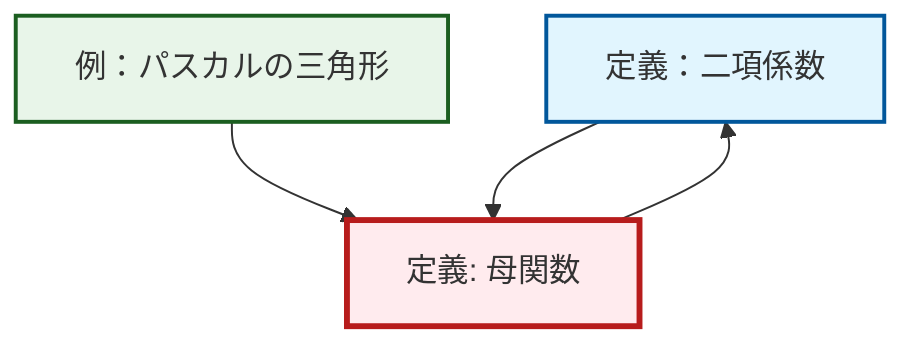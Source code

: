 graph TD
    classDef definition fill:#e1f5fe,stroke:#01579b,stroke-width:2px
    classDef theorem fill:#f3e5f5,stroke:#4a148c,stroke-width:2px
    classDef axiom fill:#fff3e0,stroke:#e65100,stroke-width:2px
    classDef example fill:#e8f5e9,stroke:#1b5e20,stroke-width:2px
    classDef current fill:#ffebee,stroke:#b71c1c,stroke-width:3px
    def-binomial-coefficient["定義：二項係数"]:::definition
    ex-pascals-triangle["例：パスカルの三角形"]:::example
    def-generating-function["定義: 母関数"]:::definition
    def-generating-function --> def-binomial-coefficient
    ex-pascals-triangle --> def-generating-function
    def-binomial-coefficient --> def-generating-function
    class def-generating-function current